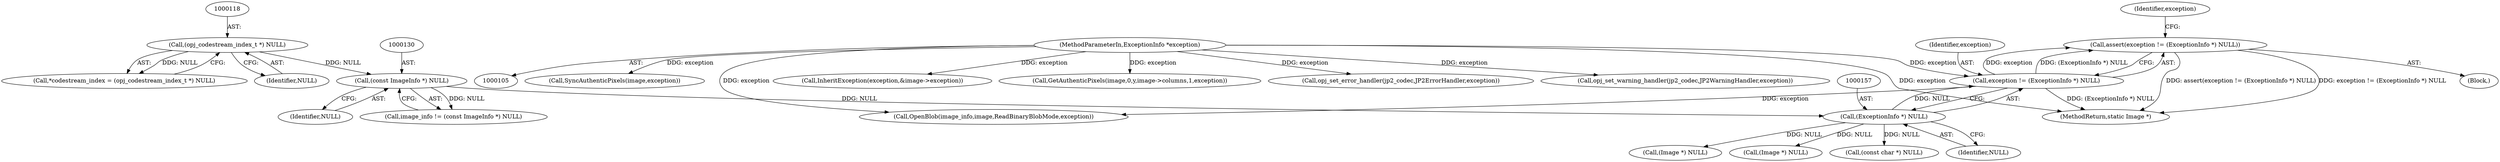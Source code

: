 digraph "0_ImageMagick_ac23b02ecb741e5de60f5235ea443790c88a0b80@API" {
"1000153" [label="(Call,assert(exception != (ExceptionInfo *) NULL))"];
"1000154" [label="(Call,exception != (ExceptionInfo *) NULL)"];
"1000107" [label="(MethodParameterIn,ExceptionInfo *exception)"];
"1000156" [label="(Call,(ExceptionInfo *) NULL)"];
"1000129" [label="(Call,(const ImageInfo *) NULL)"];
"1000117" [label="(Call,(opj_codestream_index_t *) NULL)"];
"1000129" [label="(Call,(const ImageInfo *) NULL)"];
"1000981" [label="(Call,SyncAuthenticPixels(image,exception))"];
"1000171" [label="(Call,OpenBlob(image_info,image,ReadBinaryBlobMode,exception))"];
"1000202" [label="(Call,(Image *) NULL)"];
"1000115" [label="(Call,*codestream_index = (opj_codestream_index_t *) NULL)"];
"1000131" [label="(Identifier,NULL)"];
"1000653" [label="(Call,InheritException(exception,&image->exception))"];
"1000186" [label="(Call,(Image *) NULL)"];
"1000108" [label="(Block,)"];
"1000258" [label="(Call,(const char *) NULL)"];
"1000119" [label="(Identifier,NULL)"];
"1000156" [label="(Call,(ExceptionInfo *) NULL)"];
"1000153" [label="(Call,assert(exception != (ExceptionInfo *) NULL))"];
"1000117" [label="(Call,(opj_codestream_index_t *) NULL)"];
"1000773" [label="(Call,GetAuthenticPixels(image,0,y,image->columns,1,exception))"];
"1000155" [label="(Identifier,exception)"];
"1000162" [label="(Identifier,exception)"];
"1001016" [label="(MethodReturn,static Image *)"];
"1000158" [label="(Identifier,NULL)"];
"1000243" [label="(Call,opj_set_error_handler(jp2_codec,JP2ErrorHandler,exception))"];
"1000154" [label="(Call,exception != (ExceptionInfo *) NULL)"];
"1000107" [label="(MethodParameterIn,ExceptionInfo *exception)"];
"1000127" [label="(Call,image_info != (const ImageInfo *) NULL)"];
"1000239" [label="(Call,opj_set_warning_handler(jp2_codec,JP2WarningHandler,exception))"];
"1000153" -> "1000108"  [label="AST: "];
"1000153" -> "1000154"  [label="CFG: "];
"1000154" -> "1000153"  [label="AST: "];
"1000162" -> "1000153"  [label="CFG: "];
"1000153" -> "1001016"  [label="DDG: assert(exception != (ExceptionInfo *) NULL)"];
"1000153" -> "1001016"  [label="DDG: exception != (ExceptionInfo *) NULL"];
"1000154" -> "1000153"  [label="DDG: exception"];
"1000154" -> "1000153"  [label="DDG: (ExceptionInfo *) NULL"];
"1000154" -> "1000156"  [label="CFG: "];
"1000155" -> "1000154"  [label="AST: "];
"1000156" -> "1000154"  [label="AST: "];
"1000154" -> "1001016"  [label="DDG: (ExceptionInfo *) NULL"];
"1000107" -> "1000154"  [label="DDG: exception"];
"1000156" -> "1000154"  [label="DDG: NULL"];
"1000154" -> "1000171"  [label="DDG: exception"];
"1000107" -> "1000105"  [label="AST: "];
"1000107" -> "1001016"  [label="DDG: exception"];
"1000107" -> "1000171"  [label="DDG: exception"];
"1000107" -> "1000239"  [label="DDG: exception"];
"1000107" -> "1000243"  [label="DDG: exception"];
"1000107" -> "1000653"  [label="DDG: exception"];
"1000107" -> "1000773"  [label="DDG: exception"];
"1000107" -> "1000981"  [label="DDG: exception"];
"1000156" -> "1000158"  [label="CFG: "];
"1000157" -> "1000156"  [label="AST: "];
"1000158" -> "1000156"  [label="AST: "];
"1000129" -> "1000156"  [label="DDG: NULL"];
"1000156" -> "1000186"  [label="DDG: NULL"];
"1000156" -> "1000202"  [label="DDG: NULL"];
"1000156" -> "1000258"  [label="DDG: NULL"];
"1000129" -> "1000127"  [label="AST: "];
"1000129" -> "1000131"  [label="CFG: "];
"1000130" -> "1000129"  [label="AST: "];
"1000131" -> "1000129"  [label="AST: "];
"1000127" -> "1000129"  [label="CFG: "];
"1000129" -> "1000127"  [label="DDG: NULL"];
"1000117" -> "1000129"  [label="DDG: NULL"];
"1000117" -> "1000115"  [label="AST: "];
"1000117" -> "1000119"  [label="CFG: "];
"1000118" -> "1000117"  [label="AST: "];
"1000119" -> "1000117"  [label="AST: "];
"1000115" -> "1000117"  [label="CFG: "];
"1000117" -> "1000115"  [label="DDG: NULL"];
}
